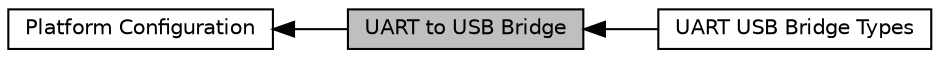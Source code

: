 digraph "UART to USB Bridge"
{
  edge [fontname="Helvetica",fontsize="10",labelfontname="Helvetica",labelfontsize="10"];
  node [fontname="Helvetica",fontsize="10",shape=record];
  rankdir=LR;
  Node2 [label="UART USB Bridge Types",height=0.2,width=0.4,color="black", fillcolor="white", style="filled",URL="$group___s_d___u_a_r_t___u_s_b___bridge___types.html"];
  Node1 [label="Platform Configuration",height=0.2,width=0.4,color="black", fillcolor="white", style="filled",URL="$group___s_d___platform.html",tooltip="Platform specific board level configuration and control. "];
  Node0 [label="UART to USB Bridge",height=0.2,width=0.4,color="black", fillcolor="grey75", style="filled", fontcolor="black"];
  Node1->Node0 [shape=plaintext, dir="back", style="solid"];
  Node0->Node2 [shape=plaintext, dir="back", style="solid"];
}
